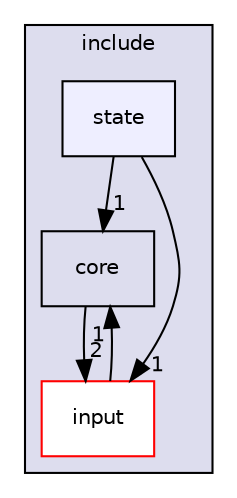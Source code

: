 digraph "include/state" {
  compound=true
  node [ fontsize="10", fontname="Helvetica"];
  edge [ labelfontsize="10", labelfontname="Helvetica"];
  subgraph clusterdir_d44c64559bbebec7f509842c48db8b23 {
    graph [ bgcolor="#ddddee", pencolor="black", label="include" fontname="Helvetica", fontsize="10", URL="dir_d44c64559bbebec7f509842c48db8b23.html"]
  dir_3d69f64eaf81436fe2b22361382717e5 [shape=box label="core" URL="dir_3d69f64eaf81436fe2b22361382717e5.html"];
  dir_9f5c276ab9fb4f37ad248a8f0e5ee4a1 [shape=box label="input" fillcolor="white" style="filled" color="red" URL="dir_9f5c276ab9fb4f37ad248a8f0e5ee4a1.html"];
  dir_9703b89299cf67a038ab695b0b3f7db6 [shape=box, label="state", style="filled", fillcolor="#eeeeff", pencolor="black", URL="dir_9703b89299cf67a038ab695b0b3f7db6.html"];
  }
  dir_9f5c276ab9fb4f37ad248a8f0e5ee4a1->dir_3d69f64eaf81436fe2b22361382717e5 [headlabel="1", labeldistance=1.5 headhref="dir_000004_000002.html"];
  dir_3d69f64eaf81436fe2b22361382717e5->dir_9f5c276ab9fb4f37ad248a8f0e5ee4a1 [headlabel="2", labeldistance=1.5 headhref="dir_000002_000004.html"];
  dir_9703b89299cf67a038ab695b0b3f7db6->dir_3d69f64eaf81436fe2b22361382717e5 [headlabel="1", labeldistance=1.5 headhref="dir_000009_000002.html"];
  dir_9703b89299cf67a038ab695b0b3f7db6->dir_9f5c276ab9fb4f37ad248a8f0e5ee4a1 [headlabel="1", labeldistance=1.5 headhref="dir_000009_000004.html"];
}
